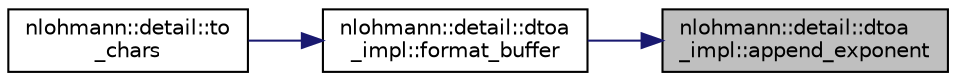 digraph "nlohmann::detail::dtoa_impl::append_exponent"
{
 // LATEX_PDF_SIZE
  edge [fontname="Helvetica",fontsize="10",labelfontname="Helvetica",labelfontsize="10"];
  node [fontname="Helvetica",fontsize="10",shape=record];
  rankdir="RL";
  Node1 [label="nlohmann::detail::dtoa\l_impl::append_exponent",height=0.2,width=0.4,color="black", fillcolor="grey75", style="filled", fontcolor="black",tooltip="appends a decimal representation of e to buf"];
  Node1 -> Node2 [dir="back",color="midnightblue",fontsize="10",style="solid",fontname="Helvetica"];
  Node2 [label="nlohmann::detail::dtoa\l_impl::format_buffer",height=0.2,width=0.4,color="black", fillcolor="white", style="filled",URL="$namespacenlohmann_1_1detail_1_1dtoa__impl.html#ab441f2761e33839ca48bc2225e14a2a9",tooltip="prettify v = buf * 10^decimal_exponent"];
  Node2 -> Node3 [dir="back",color="midnightblue",fontsize="10",style="solid",fontname="Helvetica"];
  Node3 [label="nlohmann::detail::to\l_chars",height=0.2,width=0.4,color="black", fillcolor="white", style="filled",URL="$namespacenlohmann_1_1detail.html#a6cca370ac6c99294dbe4fe24716a57dd",tooltip="generates a decimal representation of the floating-point number value in [first, last)."];
}
